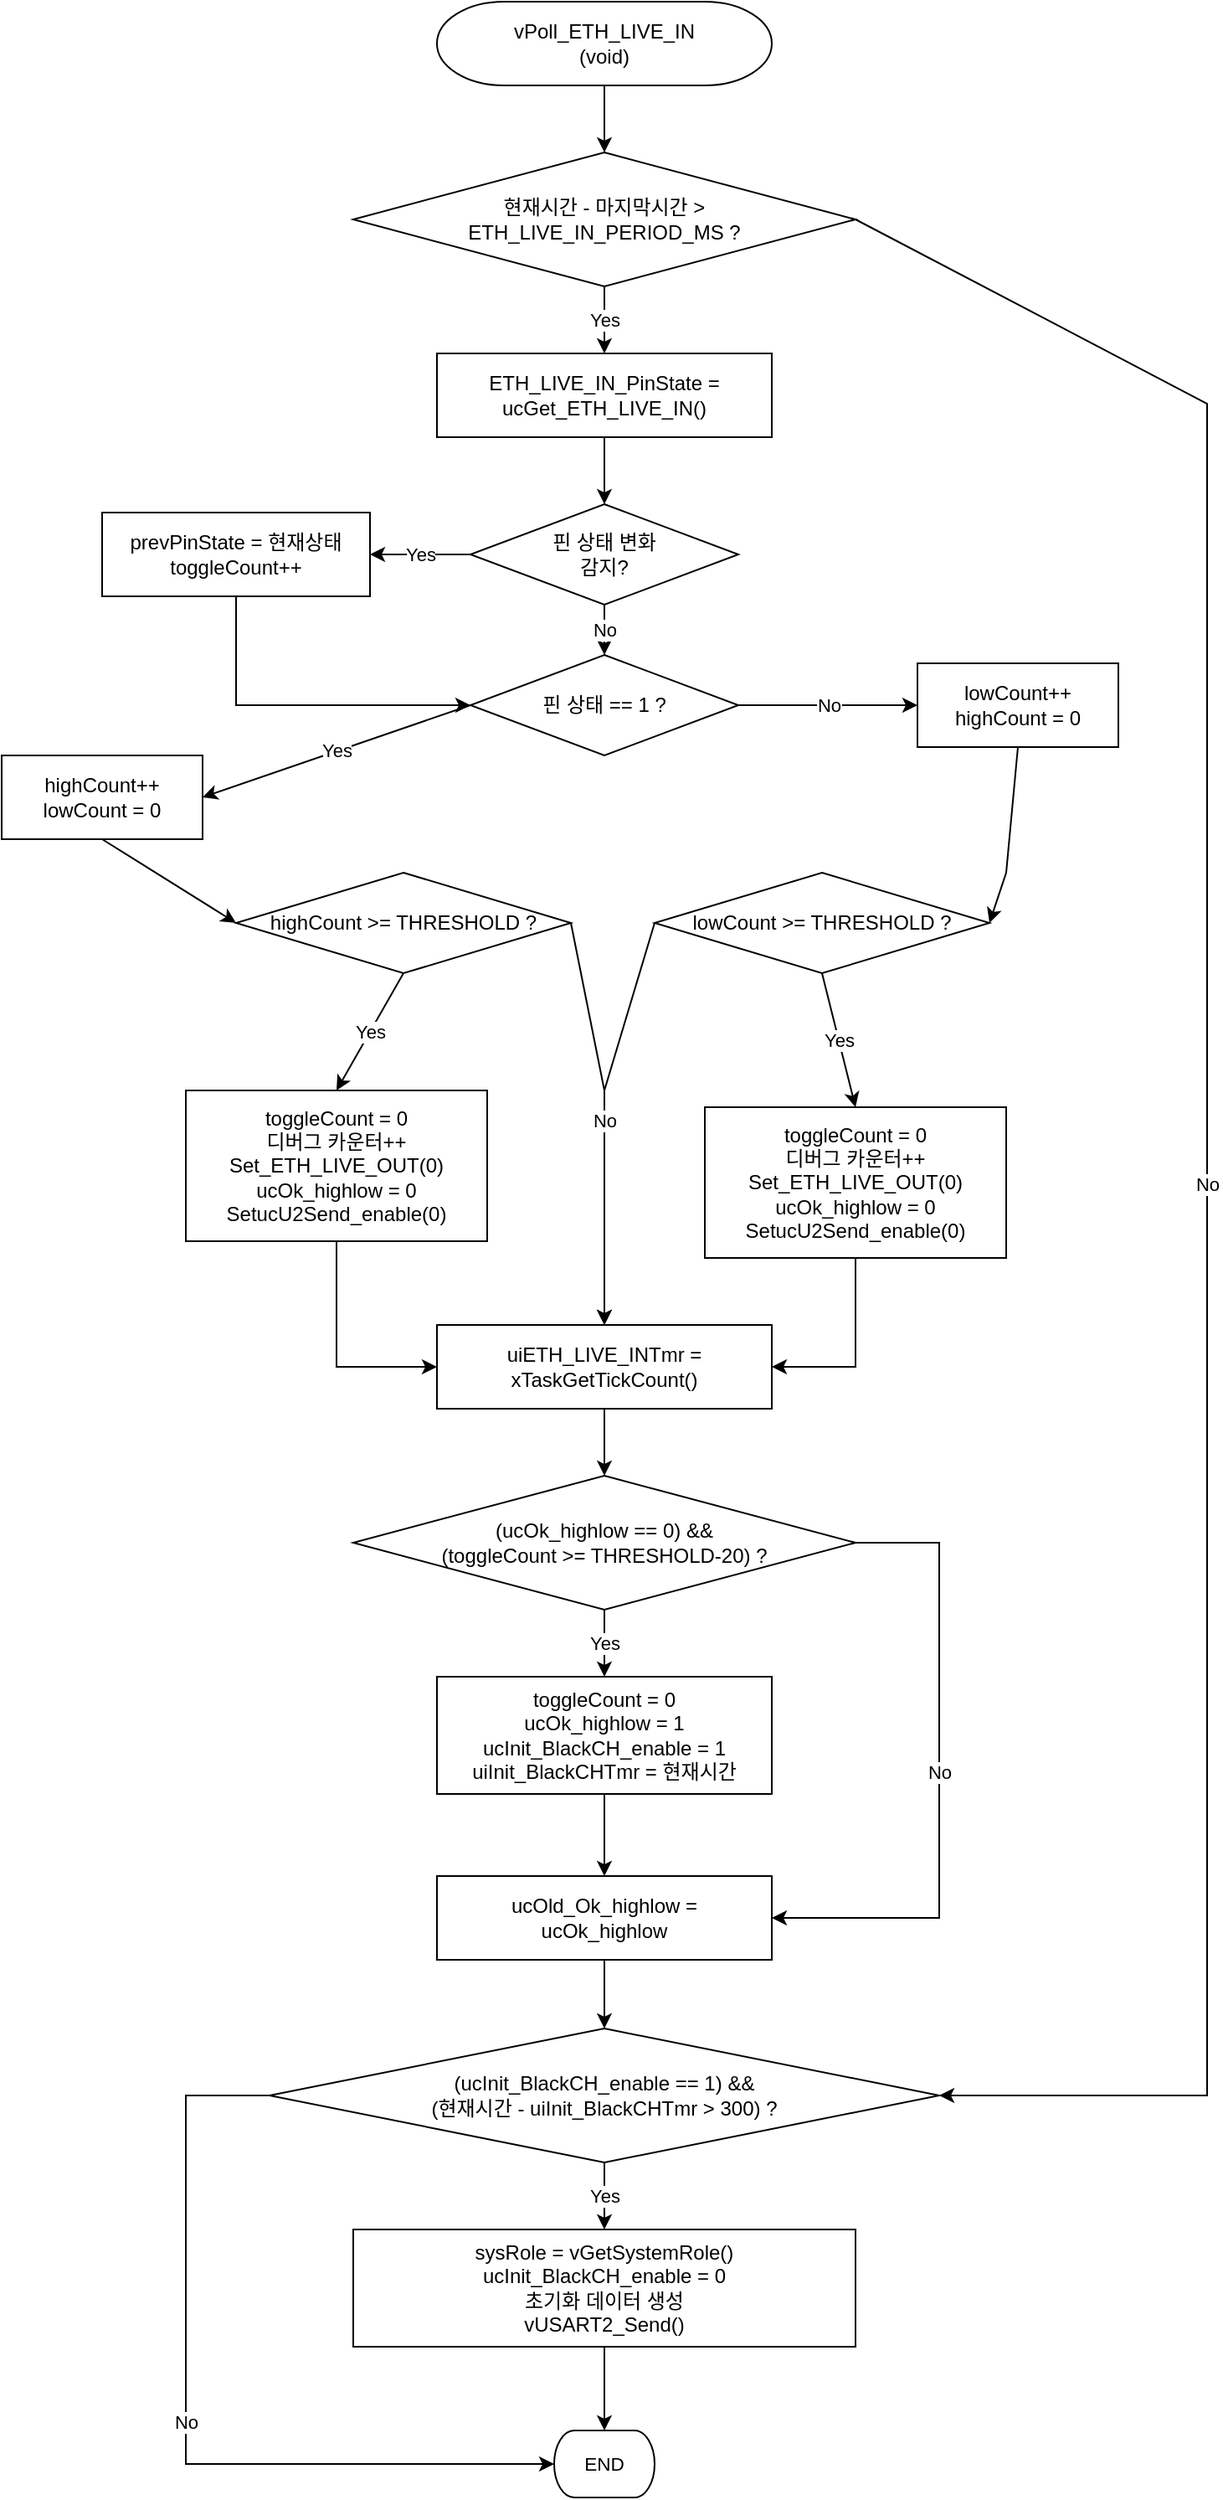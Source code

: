 <mxfile version="20.3.0" type="device" pages="4"><diagram id="yj6WUDjwJpQ8PBalrOdv" name="vPoll_ETH_LIVE_IN"><mxGraphModel dx="1209" dy="844" grid="1" gridSize="10" guides="1" tooltips="1" connect="1" arrows="1" fold="1" page="1" pageScale="1" pageWidth="827" pageHeight="1169" math="0" shadow="0"><root><mxCell id="0"/><mxCell id="1" parent="0"/><UserObject label="&lt;div style=&quot;&quot;&gt;&lt;font style=&quot;direction: ltr; line-height: 120%; opacity: 1;&quot;&gt;vPoll_ETH_LIVE_IN&lt;br&gt;(void)&lt;/font&gt;&lt;/div&gt;" tags="순서도" id="QDdjsNTLBdcPtgwnFvB2-1"><mxCell style="verticalAlign=middle;align=center;overflow=width;vsdxID=2;fillColor=#FFFFFF;gradientColor=none;shape=stencil(tVLLDsIgEPwajiQIMfFe638Qu22JCM2Ctv69kK0Rm9qDibeZndkXC1NV6PUATIoQ0V9gNE3smToyKY3rAU1MiKmaqar1CB36m2uIDzo7M7r6e64wUZ4UOUWKB9GdIH4irzWu8B42vRrPScNFXZzN+5mvl3qJXE8mcPRRR+Pdh2Y1dsBTE95a3c0TkBRGgKEIb6wg1/r+ssCXd/vLCgm8z9caa+n6pb48dwrRV1H1Ew==);strokeColor=#000000;spacingTop=-1;spacingBottom=-1;spacingLeft=-1;spacingRight=-1;points=[[0.5,1,0],[0.5,0,0],[0,0.5,0],[1,0.5,0]];labelBackgroundColor=none;rounded=0;html=1;whiteSpace=wrap;strokeWidth=1;fontStyle=0" parent="1" vertex="1"><mxGeometry x="420" y="50" width="200" height="50" as="geometry"/></mxCell></UserObject><mxCell id="QDdjsNTLBdcPtgwnFvB2-2" value="현재시간 - 마지막시간 &gt;&#10;ETH_LIVE_IN_PERIOD_MS ?" style="rhombus;whiteSpace=wrap;html=1;strokeWidth=1;fontStyle=0;fillColor=none;strokeColor=#000000;" parent="1" vertex="1"><mxGeometry x="370" y="140" width="300" height="80" as="geometry"/></mxCell><mxCell id="QDdjsNTLBdcPtgwnFvB2-3" value="ETH_LIVE_IN_PinState = &#10;ucGet_ETH_LIVE_IN()" style="rounded=0;whiteSpace=wrap;html=1;strokeWidth=1;fontStyle=0;fillColor=none;strokeColor=#000000;" parent="1" vertex="1"><mxGeometry x="420" y="260" width="200" height="50" as="geometry"/></mxCell><mxCell id="QDdjsNTLBdcPtgwnFvB2-4" value="핀 상태 변화&#10;감지?" style="rhombus;whiteSpace=wrap;html=1;strokeWidth=1;fontStyle=0;fillColor=none;strokeColor=#000000;" parent="1" vertex="1"><mxGeometry x="440" y="350" width="160" height="60" as="geometry"/></mxCell><mxCell id="QDdjsNTLBdcPtgwnFvB2-5" value="prevPinState = 현재상태&#10;toggleCount++" style="rounded=0;whiteSpace=wrap;html=1;strokeWidth=1;fontStyle=0;fillColor=none;strokeColor=#000000;" parent="1" vertex="1"><mxGeometry x="220" y="355" width="160" height="50" as="geometry"/></mxCell><mxCell id="QDdjsNTLBdcPtgwnFvB2-6" value="핀 상태 == 1 ?" style="rhombus;whiteSpace=wrap;html=1;strokeWidth=1;fontStyle=0;fillColor=none;strokeColor=#000000;" parent="1" vertex="1"><mxGeometry x="440" y="440" width="160" height="60" as="geometry"/></mxCell><mxCell id="QDdjsNTLBdcPtgwnFvB2-7" value="highCount++&#10;lowCount = 0" style="rounded=0;whiteSpace=wrap;html=1;strokeWidth=1;fontStyle=0;fillColor=default;strokeColor=#000000;" parent="1" vertex="1"><mxGeometry x="160" y="500" width="120" height="50" as="geometry"/></mxCell><mxCell id="QDdjsNTLBdcPtgwnFvB2-8" value="lowCount++&#10;highCount = 0" style="rounded=0;whiteSpace=wrap;html=1;strokeWidth=1;fontStyle=0;fillColor=none;strokeColor=#000000;" parent="1" vertex="1"><mxGeometry x="707" y="445" width="120" height="50" as="geometry"/></mxCell><mxCell id="QDdjsNTLBdcPtgwnFvB2-9" value="highCount &gt;= THRESHOLD ?" style="rhombus;whiteSpace=wrap;html=1;strokeWidth=1;fontStyle=0;fillColor=none;strokeColor=#000000;" parent="1" vertex="1"><mxGeometry x="300" y="570" width="200" height="60" as="geometry"/></mxCell><mxCell id="QDdjsNTLBdcPtgwnFvB2-10" value="lowCount &gt;= THRESHOLD ?" style="rhombus;whiteSpace=wrap;html=1;strokeWidth=1;fontStyle=0;fillColor=none;strokeColor=#000000;" parent="1" vertex="1"><mxGeometry x="550" y="570" width="200" height="60" as="geometry"/></mxCell><mxCell id="QDdjsNTLBdcPtgwnFvB2-11" value="toggleCount = 0&#10;디버그 카운터++&#10;Set_ETH_LIVE_OUT(0)&#10;ucOk_highlow = 0&#10;SetucU2Send_enable(0)" style="rounded=0;whiteSpace=wrap;html=1;strokeWidth=1;fontStyle=0;fillColor=none;strokeColor=#000000;" parent="1" vertex="1"><mxGeometry x="270" y="700" width="180" height="90" as="geometry"/></mxCell><mxCell id="QDdjsNTLBdcPtgwnFvB2-12" value="toggleCount = 0&#10;디버그 카운터++&#10;Set_ETH_LIVE_OUT(0)&#10;ucOk_highlow = 0&#10;SetucU2Send_enable(0)" style="rounded=0;whiteSpace=wrap;html=1;strokeWidth=1;fontStyle=0;fillColor=none;strokeColor=#000000;" parent="1" vertex="1"><mxGeometry x="580" y="710" width="180" height="90" as="geometry"/></mxCell><mxCell id="QDdjsNTLBdcPtgwnFvB2-13" value="uiETH_LIVE_INTmr = &#10;xTaskGetTickCount()" style="rounded=0;whiteSpace=wrap;html=1;strokeWidth=1;fontStyle=0;fillColor=none;strokeColor=#000000;" parent="1" vertex="1"><mxGeometry x="420" y="840" width="200" height="50" as="geometry"/></mxCell><mxCell id="QDdjsNTLBdcPtgwnFvB2-14" value="(ucOk_highlow == 0) &amp;&amp;&#10;(toggleCount &gt;= THRESHOLD-20) ?" style="rhombus;whiteSpace=wrap;html=1;strokeWidth=1;fontStyle=0;fillColor=none;strokeColor=#000000;" parent="1" vertex="1"><mxGeometry x="370" y="930" width="300" height="80" as="geometry"/></mxCell><mxCell id="QDdjsNTLBdcPtgwnFvB2-15" value="toggleCount = 0&#10;ucOk_highlow = 1&#10;ucInit_BlackCH_enable = 1&#10;uiInit_BlackCHTmr = 현재시간" style="rounded=0;whiteSpace=wrap;html=1;strokeWidth=1;fontStyle=0;fillColor=none;strokeColor=#000000;" parent="1" vertex="1"><mxGeometry x="420" y="1050" width="200" height="70" as="geometry"/></mxCell><mxCell id="QDdjsNTLBdcPtgwnFvB2-16" value="ucOld_Ok_highlow = &#10;ucOk_highlow" style="rounded=0;whiteSpace=wrap;html=1;strokeWidth=1;fontStyle=0;fillColor=none;strokeColor=#000000;" parent="1" vertex="1"><mxGeometry x="420" y="1169" width="200" height="50" as="geometry"/></mxCell><mxCell id="QDdjsNTLBdcPtgwnFvB2-17" value="(ucInit_BlackCH_enable == 1) &amp;&amp;&#10;(현재시간 - uiInit_BlackCHTmr &gt; 300) ?" style="rhombus;whiteSpace=wrap;html=1;strokeWidth=1;fontStyle=0;fillColor=none;strokeColor=#000000;" parent="1" vertex="1"><mxGeometry x="320" y="1260" width="400" height="80" as="geometry"/></mxCell><mxCell id="QDdjsNTLBdcPtgwnFvB2-18" value="sysRole = vGetSystemRole()&#10;ucInit_BlackCH_enable = 0&#10;초기화 데이터 생성&#10;vUSART2_Send()" style="rounded=0;whiteSpace=wrap;html=1;strokeWidth=1;fontStyle=0;fillColor=none;strokeColor=#000000;" parent="1" vertex="1"><mxGeometry x="370" y="1380" width="300" height="70" as="geometry"/></mxCell><UserObject label="&lt;div style=&quot;font-size: 1px&quot;&gt;&lt;font style=&quot;font-size:11.29px;font-family:Arial;color:#000000;direction:ltr;letter-spacing:0px;line-height:120%;opacity:1&quot;&gt;END&lt;br&gt;&lt;/font&gt;&lt;/div&gt;" tags="순서도" id="QDdjsNTLBdcPtgwnFvB2-19"><mxCell style="verticalAlign=middle;align=center;overflow=width;vsdxID=77;fillColor=#FFFFFF;gradientColor=none;shape=stencil(tVLLDsIgEPwajiQIMfFe638Qu22JCM2Ctv69kK0Rm9qDibeZndkXC1NV6PUATIoQ0V9gNE3smToyKY3rAU1MiKmaqar1CB36m2uIDzo7M7r6e64wUZ4UOUWKB9GdIH4irzWu8B42vRrPScNFXZzN+5mvl3qJXE8mcPRRR+Pdh2Y1dsBTE95a3c0TkBRGgKEIb6wg1/r+ssCXd/vLCgm8z9caa+n6pb48dwrRV1H1Ew==);strokeColor=#000000;spacingTop=-1;spacingBottom=-1;spacingLeft=-1;spacingRight=-1;points=[[0.5,1,0],[0.5,0,0],[0,0.5,0],[1,0.5,0]];labelBackgroundColor=none;rounded=0;html=1;whiteSpace=wrap;strokeWidth=1;fontStyle=0" parent="1" vertex="1"><mxGeometry x="490" y="1500" width="60" height="40" as="geometry"/></mxCell></UserObject><mxCell id="QDdjsNTLBdcPtgwnFvB2-20" value="" style="endArrow=classic;html=1;rounded=0;exitX=0.5;exitY=1;exitDx=0;exitDy=0;exitPerimeter=0;entryX=0.5;entryY=0;entryDx=0;entryDy=0;" parent="1" source="QDdjsNTLBdcPtgwnFvB2-1" target="QDdjsNTLBdcPtgwnFvB2-2" edge="1"><mxGeometry width="50" height="50" relative="1" as="geometry"><mxPoint x="520" y="220" as="sourcePoint"/><mxPoint x="520" y="250" as="targetPoint"/></mxGeometry></mxCell><mxCell id="QDdjsNTLBdcPtgwnFvB2-21" value="Yes" style="endArrow=classic;html=1;rounded=0;exitX=0.5;exitY=1;exitDx=0;exitDy=0;entryX=0.5;entryY=0;entryDx=0;entryDy=0;" parent="1" source="QDdjsNTLBdcPtgwnFvB2-2" target="QDdjsNTLBdcPtgwnFvB2-3" edge="1"><mxGeometry width="50" height="50" relative="1" as="geometry"><mxPoint x="520" y="330" as="sourcePoint"/><mxPoint x="520" y="370" as="targetPoint"/></mxGeometry></mxCell><mxCell id="QDdjsNTLBdcPtgwnFvB2-22" value="" style="endArrow=classic;html=1;rounded=0;exitX=0.5;exitY=1;exitDx=0;exitDy=0;entryX=0.5;entryY=0;entryDx=0;entryDy=0;" parent="1" source="QDdjsNTLBdcPtgwnFvB2-3" target="QDdjsNTLBdcPtgwnFvB2-4" edge="1"><mxGeometry width="50" height="50" relative="1" as="geometry"><mxPoint x="520" y="420" as="sourcePoint"/><mxPoint x="520" y="450" as="targetPoint"/></mxGeometry></mxCell><mxCell id="QDdjsNTLBdcPtgwnFvB2-23" value="Yes" style="endArrow=classic;html=1;rounded=0;exitX=0;exitY=0.5;exitDx=0;exitDy=0;entryX=1;entryY=0.5;entryDx=0;entryDy=0;" parent="1" source="QDdjsNTLBdcPtgwnFvB2-4" target="QDdjsNTLBdcPtgwnFvB2-5" edge="1"><mxGeometry width="50" height="50" relative="1" as="geometry"><mxPoint x="440" y="480" as="sourcePoint"/><mxPoint x="380" y="480" as="targetPoint"/></mxGeometry></mxCell><mxCell id="QDdjsNTLBdcPtgwnFvB2-24" value="No" style="endArrow=classic;html=1;rounded=0;exitX=0.5;exitY=1;exitDx=0;exitDy=0;entryX=0.5;entryY=0;entryDx=0;entryDy=0;" parent="1" source="QDdjsNTLBdcPtgwnFvB2-4" target="QDdjsNTLBdcPtgwnFvB2-6" edge="1"><mxGeometry width="50" height="50" relative="1" as="geometry"><mxPoint x="520" y="510" as="sourcePoint"/><mxPoint x="520" y="550" as="targetPoint"/></mxGeometry></mxCell><mxCell id="QDdjsNTLBdcPtgwnFvB2-25" value="" style="endArrow=classic;html=1;rounded=0;exitX=0.5;exitY=1;exitDx=0;exitDy=0;entryX=0;entryY=0.5;entryDx=0;entryDy=0;" parent="1" source="QDdjsNTLBdcPtgwnFvB2-5" target="QDdjsNTLBdcPtgwnFvB2-6" edge="1"><mxGeometry width="50" height="50" relative="1" as="geometry"><mxPoint x="300" y="505" as="sourcePoint"/><mxPoint x="440" y="580" as="targetPoint"/><Array as="points"><mxPoint x="300" y="470"/></Array></mxGeometry></mxCell><mxCell id="QDdjsNTLBdcPtgwnFvB2-26" value="Yes" style="endArrow=classic;html=1;rounded=0;exitX=0;exitY=0.5;exitDx=0;exitDy=0;entryX=1;entryY=0.5;entryDx=0;entryDy=0;" parent="1" source="QDdjsNTLBdcPtgwnFvB2-6" target="QDdjsNTLBdcPtgwnFvB2-7" edge="1"><mxGeometry width="50" height="50" relative="1" as="geometry"><mxPoint x="440" y="580" as="sourcePoint"/><mxPoint x="370" y="600" as="targetPoint"/><Array as="points"/></mxGeometry></mxCell><mxCell id="QDdjsNTLBdcPtgwnFvB2-27" value="No" style="endArrow=classic;html=1;rounded=0;exitX=1;exitY=0.5;exitDx=0;exitDy=0;entryX=0;entryY=0.5;entryDx=0;entryDy=0;" parent="1" source="QDdjsNTLBdcPtgwnFvB2-6" target="QDdjsNTLBdcPtgwnFvB2-8" edge="1"><mxGeometry width="50" height="50" relative="1" as="geometry"><mxPoint x="600" y="580" as="sourcePoint"/><mxPoint x="670" y="600" as="targetPoint"/></mxGeometry></mxCell><mxCell id="QDdjsNTLBdcPtgwnFvB2-28" value="" style="endArrow=classic;html=1;rounded=0;exitX=0.5;exitY=1;exitDx=0;exitDy=0;entryX=0;entryY=0.5;entryDx=0;entryDy=0;" parent="1" source="QDdjsNTLBdcPtgwnFvB2-7" target="QDdjsNTLBdcPtgwnFvB2-9" edge="1"><mxGeometry width="50" height="50" relative="1" as="geometry"><mxPoint x="310" y="625" as="sourcePoint"/><mxPoint x="350" y="700" as="targetPoint"/><Array as="points"/></mxGeometry></mxCell><mxCell id="QDdjsNTLBdcPtgwnFvB2-29" value="" style="endArrow=classic;html=1;rounded=0;exitX=0.5;exitY=1;exitDx=0;exitDy=0;entryX=1;entryY=0.5;entryDx=0;entryDy=0;" parent="1" source="QDdjsNTLBdcPtgwnFvB2-8" target="QDdjsNTLBdcPtgwnFvB2-10" edge="1"><mxGeometry width="50" height="50" relative="1" as="geometry"><mxPoint x="730" y="625" as="sourcePoint"/><mxPoint x="770" y="700" as="targetPoint"/><Array as="points"><mxPoint x="760" y="570"/></Array></mxGeometry></mxCell><mxCell id="QDdjsNTLBdcPtgwnFvB2-30" value="Yes" style="endArrow=classic;html=1;rounded=0;exitX=0.5;exitY=1;exitDx=0;exitDy=0;entryX=0.5;entryY=0;entryDx=0;entryDy=0;" parent="1" source="QDdjsNTLBdcPtgwnFvB2-9" target="QDdjsNTLBdcPtgwnFvB2-11" edge="1"><mxGeometry width="50" height="50" relative="1" as="geometry"><mxPoint x="450" y="730" as="sourcePoint"/><mxPoint x="360" y="770" as="targetPoint"/></mxGeometry></mxCell><mxCell id="QDdjsNTLBdcPtgwnFvB2-31" value="Yes" style="endArrow=classic;html=1;rounded=0;exitX=0.5;exitY=1;exitDx=0;exitDy=0;entryX=0.5;entryY=0;entryDx=0;entryDy=0;" parent="1" source="QDdjsNTLBdcPtgwnFvB2-10" target="QDdjsNTLBdcPtgwnFvB2-12" edge="1"><mxGeometry width="50" height="50" relative="1" as="geometry"><mxPoint x="670" y="730" as="sourcePoint"/><mxPoint x="680" y="770" as="targetPoint"/></mxGeometry></mxCell><mxCell id="QDdjsNTLBdcPtgwnFvB2-32" value="" style="endArrow=classic;html=1;rounded=0;exitX=0.5;exitY=1;exitDx=0;exitDy=0;entryX=0;entryY=0.5;entryDx=0;entryDy=0;" parent="1" source="QDdjsNTLBdcPtgwnFvB2-11" target="QDdjsNTLBdcPtgwnFvB2-13" edge="1"><mxGeometry width="50" height="50" relative="1" as="geometry"><mxPoint x="360" y="860" as="sourcePoint"/><mxPoint x="420" y="925" as="targetPoint"/><Array as="points"><mxPoint x="360" y="865"/></Array></mxGeometry></mxCell><mxCell id="QDdjsNTLBdcPtgwnFvB2-33" value="" style="endArrow=classic;html=1;rounded=0;exitX=0.5;exitY=1;exitDx=0;exitDy=0;entryX=1;entryY=0.5;entryDx=0;entryDy=0;" parent="1" source="QDdjsNTLBdcPtgwnFvB2-12" target="QDdjsNTLBdcPtgwnFvB2-13" edge="1"><mxGeometry width="50" height="50" relative="1" as="geometry"><mxPoint x="680" y="860" as="sourcePoint"/><mxPoint x="620" y="925" as="targetPoint"/><Array as="points"><mxPoint x="670" y="865"/></Array></mxGeometry></mxCell><mxCell id="QDdjsNTLBdcPtgwnFvB2-34" value="No" style="endArrow=classic;html=1;rounded=0;exitX=1;exitY=0.5;exitDx=0;exitDy=0;entryX=0.5;entryY=0;entryDx=0;entryDy=0;" parent="1" source="QDdjsNTLBdcPtgwnFvB2-9" target="QDdjsNTLBdcPtgwnFvB2-13" edge="1"><mxGeometry width="50" height="50" relative="1" as="geometry"><mxPoint x="550" y="700" as="sourcePoint"/><mxPoint x="520" y="900" as="targetPoint"/><Array as="points"><mxPoint x="520" y="700"/></Array></mxGeometry></mxCell><mxCell id="QDdjsNTLBdcPtgwnFvB2-35" value="No" style="endArrow=classic;html=1;rounded=0;exitX=0;exitY=0.5;exitDx=0;exitDy=0;entryX=0.5;entryY=0;entryDx=0;entryDy=0;" parent="1" source="QDdjsNTLBdcPtgwnFvB2-10" target="QDdjsNTLBdcPtgwnFvB2-13" edge="1"><mxGeometry width="50" height="50" relative="1" as="geometry"><mxPoint x="570" y="700" as="sourcePoint"/><mxPoint x="520" y="900" as="targetPoint"/><Array as="points"><mxPoint x="520" y="700"/></Array></mxGeometry></mxCell><mxCell id="QDdjsNTLBdcPtgwnFvB2-36" value="" style="endArrow=classic;html=1;rounded=0;exitX=0.5;exitY=1;exitDx=0;exitDy=0;entryX=0.5;entryY=0;entryDx=0;entryDy=0;" parent="1" source="QDdjsNTLBdcPtgwnFvB2-13" target="QDdjsNTLBdcPtgwnFvB2-14" edge="1"><mxGeometry width="50" height="50" relative="1" as="geometry"><mxPoint x="520" y="950" as="sourcePoint"/><mxPoint x="520" y="980" as="targetPoint"/></mxGeometry></mxCell><mxCell id="QDdjsNTLBdcPtgwnFvB2-37" value="Yes" style="endArrow=classic;html=1;rounded=0;exitX=0.5;exitY=1;exitDx=0;exitDy=0;entryX=0.5;entryY=0;entryDx=0;entryDy=0;" parent="1" source="QDdjsNTLBdcPtgwnFvB2-14" target="QDdjsNTLBdcPtgwnFvB2-15" edge="1"><mxGeometry width="50" height="50" relative="1" as="geometry"><mxPoint x="520" y="1060" as="sourcePoint"/><mxPoint x="520" y="1100" as="targetPoint"/></mxGeometry></mxCell><mxCell id="QDdjsNTLBdcPtgwnFvB2-38" value="" style="endArrow=classic;html=1;rounded=0;exitX=0.5;exitY=1;exitDx=0;exitDy=0;entryX=0.5;entryY=0;entryDx=0;entryDy=0;" parent="1" source="QDdjsNTLBdcPtgwnFvB2-15" target="QDdjsNTLBdcPtgwnFvB2-16" edge="1"><mxGeometry width="50" height="50" relative="1" as="geometry"><mxPoint x="520" y="1170" as="sourcePoint"/><mxPoint x="520" y="1210" as="targetPoint"/></mxGeometry></mxCell><mxCell id="QDdjsNTLBdcPtgwnFvB2-39" value="No" style="endArrow=classic;html=1;rounded=0;exitX=1;exitY=0.5;exitDx=0;exitDy=0;entryX=1;entryY=0.5;entryDx=0;entryDy=0;" parent="1" source="QDdjsNTLBdcPtgwnFvB2-14" target="QDdjsNTLBdcPtgwnFvB2-16" edge="1"><mxGeometry width="50" height="50" relative="1" as="geometry"><mxPoint x="670" y="1020" as="sourcePoint"/><mxPoint x="620" y="1235" as="targetPoint"/><Array as="points"><mxPoint x="720" y="970"/><mxPoint x="720" y="1194"/></Array></mxGeometry></mxCell><mxCell id="QDdjsNTLBdcPtgwnFvB2-40" value="" style="endArrow=classic;html=1;rounded=0;exitX=0.5;exitY=1;exitDx=0;exitDy=0;entryX=0.5;entryY=0;entryDx=0;entryDy=0;" parent="1" source="QDdjsNTLBdcPtgwnFvB2-16" target="QDdjsNTLBdcPtgwnFvB2-17" edge="1"><mxGeometry width="50" height="50" relative="1" as="geometry"><mxPoint x="520" y="1260" as="sourcePoint"/><mxPoint x="520" y="1300" as="targetPoint"/></mxGeometry></mxCell><mxCell id="QDdjsNTLBdcPtgwnFvB2-41" value="Yes" style="endArrow=classic;html=1;rounded=0;exitX=0.5;exitY=1;exitDx=0;exitDy=0;entryX=0.5;entryY=0;entryDx=0;entryDy=0;" parent="1" source="QDdjsNTLBdcPtgwnFvB2-17" target="QDdjsNTLBdcPtgwnFvB2-18" edge="1"><mxGeometry width="50" height="50" relative="1" as="geometry"><mxPoint x="520" y="1380" as="sourcePoint"/><mxPoint x="520" y="1420" as="targetPoint"/></mxGeometry></mxCell><mxCell id="QDdjsNTLBdcPtgwnFvB2-42" value="" style="endArrow=classic;html=1;rounded=0;exitX=0.5;exitY=1;exitDx=0;exitDy=0;entryX=0.5;entryY=0;entryDx=0;entryDy=0;entryPerimeter=0;" parent="1" source="QDdjsNTLBdcPtgwnFvB2-18" target="QDdjsNTLBdcPtgwnFvB2-19" edge="1"><mxGeometry width="50" height="50" relative="1" as="geometry"><mxPoint x="520" y="1490" as="sourcePoint"/><mxPoint x="520" y="1530" as="targetPoint"/></mxGeometry></mxCell><mxCell id="QDdjsNTLBdcPtgwnFvB2-43" value="No" style="endArrow=classic;html=1;rounded=0;exitX=0;exitY=0.5;exitDx=0;exitDy=0;entryX=0;entryY=0.5;entryDx=0;entryDy=0;entryPerimeter=0;" parent="1" source="QDdjsNTLBdcPtgwnFvB2-17" target="QDdjsNTLBdcPtgwnFvB2-19" edge="1"><mxGeometry width="50" height="50" relative="1" as="geometry"><mxPoint x="720" y="1340" as="sourcePoint"/><mxPoint x="490" y="1550" as="targetPoint"/><Array as="points"><mxPoint x="270" y="1300"/><mxPoint x="270" y="1520"/></Array></mxGeometry></mxCell><mxCell id="QDdjsNTLBdcPtgwnFvB2-44" value="No" style="endArrow=classic;html=1;rounded=0;exitX=1;exitY=0.5;exitDx=0;exitDy=0;entryX=1;entryY=0.5;entryDx=0;entryDy=0;" parent="1" source="QDdjsNTLBdcPtgwnFvB2-2" target="QDdjsNTLBdcPtgwnFvB2-17" edge="1"><mxGeometry width="50" height="50" relative="1" as="geometry"><mxPoint x="670" y="290" as="sourcePoint"/><mxPoint x="720" y="1340" as="targetPoint"/><Array as="points"><mxPoint x="880" y="290"/><mxPoint x="880" y="1300"/></Array></mxGeometry></mxCell></root></mxGraphModel></diagram><diagram id="vEyFyasxzTNSYw1SgMcY" name="stop_ETH_LIVE_OUT"><mxGraphModel dx="1209" dy="844" grid="1" gridSize="10" guides="1" tooltips="1" connect="1" arrows="1" fold="1" page="1" pageScale="1" pageWidth="827" pageHeight="1169" math="0" shadow="0"><root><mxCell id="0"/><mxCell id="1" parent="0"/><mxCell id="H_kbqdrJOL_XGEOV2p4K-1" value="ucStop_Eth_Out = 0" style="rounded=0;whiteSpace=wrap;html=1;strokeWidth=1;fillColor=none;strokeColor=#000000;" vertex="1" parent="1"><mxGeometry x="390" y="430" width="160" height="60" as="geometry"/></mxCell><mxCell id="H_kbqdrJOL_XGEOV2p4K-2" style="endArrow=classic;html=1;exitX=0.5;exitY=1;exitDx=0;exitDy=0;exitPerimeter=0;" edge="1" parent="1" source="H_kbqdrJOL_XGEOV2p4K-4"><mxGeometry relative="1" as="geometry"><mxPoint x="470" y="410" as="sourcePoint"/><mxPoint x="470" y="430" as="targetPoint"/></mxGeometry></mxCell><mxCell id="H_kbqdrJOL_XGEOV2p4K-3" style="endArrow=classic;html=1;entryX=0.5;entryY=0;entryDx=0;entryDy=0;entryPerimeter=0;" edge="1" parent="1" source="H_kbqdrJOL_XGEOV2p4K-1" target="H_kbqdrJOL_XGEOV2p4K-5"><mxGeometry relative="1" as="geometry"><mxPoint x="470" y="540" as="targetPoint"/></mxGeometry></mxCell><UserObject label="&lt;div style=&quot;&quot;&gt;&lt;font style=&quot;direction: ltr; line-height: 120%; opacity: 1;&quot;&gt;stop_ETH_LIVE_OUT&lt;br&gt;&lt;/font&gt;&lt;/div&gt;" tags="순서도" id="H_kbqdrJOL_XGEOV2p4K-4"><mxCell style="verticalAlign=middle;align=center;overflow=width;vsdxID=2;fillColor=#FFFFFF;gradientColor=none;shape=stencil(tVLLDsIgEPwajiQIMfFe638Qu22JCM2Ctv69kK0Rm9qDibeZndkXC1NV6PUATIoQ0V9gNE3smToyKY3rAU1MiKmaqar1CB36m2uIDzo7M7r6e64wUZ4UOUWKB9GdIH4irzWu8B42vRrPScNFXZzN+5mvl3qJXE8mcPRRR+Pdh2Y1dsBTE95a3c0TkBRGgKEIb6wg1/r+ssCXd/vLCgm8z9caa+n6pb48dwrRV1H1Ew==);strokeColor=#000000;spacingTop=-1;spacingBottom=-1;spacingLeft=-1;spacingRight=-1;points=[[0.5,1,0],[0.5,0,0],[0,0.5,0],[1,0.5,0]];labelBackgroundColor=none;rounded=0;html=1;whiteSpace=wrap;strokeWidth=1;fontStyle=0" vertex="1" parent="1"><mxGeometry x="400" y="340" width="140" height="50" as="geometry"/></mxCell></UserObject><UserObject label="&lt;div style=&quot;font-size: 1px&quot;&gt;&lt;font style=&quot;font-size:11.29px;font-family:Arial;color:#000000;direction:ltr;letter-spacing:0px;line-height:120%;opacity:1&quot;&gt;END&lt;br&gt;&lt;/font&gt;&lt;/div&gt;" tags="순서도" id="H_kbqdrJOL_XGEOV2p4K-5"><mxCell style="verticalAlign=middle;align=center;overflow=width;vsdxID=77;fillColor=#FFFFFF;gradientColor=none;shape=stencil(tVLLDsIgEPwajiQIMfFe638Qu22JCM2Ctv69kK0Rm9qDibeZndkXC1NV6PUATIoQ0V9gNE3smToyKY3rAU1MiKmaqar1CB36m2uIDzo7M7r6e64wUZ4UOUWKB9GdIH4irzWu8B42vRrPScNFXZzN+5mvl3qJXE8mcPRRR+Pdh2Y1dsBTE95a3c0TkBRGgKEIb6wg1/r+ssCXd/vLCgm8z9caa+n6pb48dwrRV1H1Ew==);strokeColor=#000000;spacingTop=-1;spacingBottom=-1;spacingLeft=-1;spacingRight=-1;points=[[0.5,1,0],[0.5,0,0],[0,0.5,0],[1,0.5,0]];labelBackgroundColor=none;rounded=0;html=1;whiteSpace=wrap;strokeWidth=1;fontStyle=0" vertex="1" parent="1"><mxGeometry x="430" y="530" width="80" height="50" as="geometry"/></mxCell></UserObject></root></mxGraphModel></diagram><diagram id="fla7-oBg7m63KEbv5TTH" name="ucGetErrETH_LIVE_IN"><mxGraphModel dx="1209" dy="844" grid="1" gridSize="10" guides="1" tooltips="1" connect="1" arrows="1" fold="1" page="1" pageScale="1" pageWidth="827" pageHeight="1169" math="0" shadow="0"><root><mxCell id="0"/><mxCell id="1" parent="0"/><mxCell id="vMJKSo-iZ0lKk1p1b24V-2" value="bGetDiagnosticCompleted() == true ?" style="rhombus;whiteSpace=wrap;html=1;fillColor=none;strokeColor=#000000;" vertex="1" parent="1"><mxGeometry x="490" y="300" width="220" height="80" as="geometry"/></mxCell><mxCell id="vMJKSo-iZ0lKk1p1b24V-3" value="return 0" style="rounded=0;whiteSpace=wrap;html=1;fillColor=none;strokeColor=#000000;" vertex="1" parent="1"><mxGeometry x="160" y="660" width="120" height="40" as="geometry"/></mxCell><mxCell id="vMJKSo-iZ0lKk1p1b24V-4" value="(highCount ≥ THR) OR (lowCount ≥ THR) ?" style="rhombus;whiteSpace=wrap;html=1;fillColor=none;strokeColor=#000000;" vertex="1" parent="1"><mxGeometry x="460" y="420" width="280" height="80" as="geometry"/></mxCell><mxCell id="vMJKSo-iZ0lKk1p1b24V-5" value="value = 1" style="rounded=0;whiteSpace=wrap;html=1;fillColor=none;strokeColor=#000000;" vertex="1" parent="1"><mxGeometry x="840" y="440" width="120" height="40" as="geometry"/></mxCell><mxCell id="vMJKSo-iZ0lKk1p1b24V-6" value="(value==0) AND (ucU2Send_enable==1) ?" style="rhombus;whiteSpace=wrap;html=1;fillColor=none;strokeColor=#000000;" vertex="1" parent="1"><mxGeometry x="470" y="545" width="260" height="80" as="geometry"/></mxCell><mxCell id="vMJKSo-iZ0lKk1p1b24V-7" value="Timeout&gt;5000 ?" style="rhombus;whiteSpace=wrap;html=1;fillColor=none;strokeColor=#000000;" vertex="1" parent="1"><mxGeometry x="320" y="670" width="180" height="80" as="geometry"/></mxCell><mxCell id="vMJKSo-iZ0lKk1p1b24V-8" value="dataMissingFlag_0x31==1 &amp;&amp; dataMissingFlag_0x32==1 ?" style="rhombus;whiteSpace=wrap;html=1;fillColor=none;strokeColor=#000000;" vertex="1" parent="1"><mxGeometry x="690" y="670" width="260" height="80" as="geometry"/></mxCell><mxCell id="vMJKSo-iZ0lKk1p1b24V-9" value="value = 1" style="rounded=0;whiteSpace=wrap;html=1;fillColor=none;strokeColor=#000000;" vertex="1" parent="1"><mxGeometry x="890" y="870" width="120" height="40" as="geometry"/></mxCell><mxCell id="vMJKSo-iZ0lKk1p1b24V-10" value="return value" style="rounded=0;whiteSpace=wrap;html=1;fillColor=none;strokeColor=#000000;" vertex="1" parent="1"><mxGeometry x="520" y="870" width="160" height="40" as="geometry"/></mxCell><mxCell id="vMJKSo-iZ0lKk1p1b24V-12" style="endArrow=classic;html=1;exitX=0.5;exitY=1;exitDx=0;exitDy=0;exitPerimeter=0;" edge="1" parent="1" source="RhSzSHh76yTHe_hLrphc-1" target="vMJKSo-iZ0lKk1p1b24V-2"><mxGeometry relative="1" as="geometry"><mxPoint x="600" y="260" as="sourcePoint"/></mxGeometry></mxCell><mxCell id="vMJKSo-iZ0lKk1p1b24V-13" value="NO" style="endArrow=classic;html=1;exitX=0;exitY=0.5;exitDx=0;exitDy=0;" edge="1" parent="1" source="vMJKSo-iZ0lKk1p1b24V-2" target="vMJKSo-iZ0lKk1p1b24V-3"><mxGeometry relative="1" as="geometry"><Array as="points"><mxPoint x="220" y="340"/></Array></mxGeometry></mxCell><mxCell id="vMJKSo-iZ0lKk1p1b24V-14" value="YES" style="endArrow=classic;html=1;" edge="1" parent="1" source="vMJKSo-iZ0lKk1p1b24V-2" target="vMJKSo-iZ0lKk1p1b24V-4"><mxGeometry relative="1" as="geometry"/></mxCell><mxCell id="vMJKSo-iZ0lKk1p1b24V-15" value="YES" style="endArrow=classic;html=1;" edge="1" parent="1" source="vMJKSo-iZ0lKk1p1b24V-4" target="vMJKSo-iZ0lKk1p1b24V-5"><mxGeometry relative="1" as="geometry"/></mxCell><mxCell id="vMJKSo-iZ0lKk1p1b24V-16" value="NO" style="endArrow=classic;html=1;" edge="1" parent="1" source="vMJKSo-iZ0lKk1p1b24V-4" target="vMJKSo-iZ0lKk1p1b24V-6"><mxGeometry relative="1" as="geometry"/></mxCell><mxCell id="vMJKSo-iZ0lKk1p1b24V-17" style="endArrow=classic;html=1;entryX=1;entryY=0.5;entryDx=0;entryDy=0;exitX=0.5;exitY=1;exitDx=0;exitDy=0;" edge="1" parent="1" source="vMJKSo-iZ0lKk1p1b24V-5" target="vMJKSo-iZ0lKk1p1b24V-6"><mxGeometry relative="1" as="geometry"/></mxCell><mxCell id="vMJKSo-iZ0lKk1p1b24V-18" value="NO" style="endArrow=classic;html=1;" edge="1" parent="1" source="vMJKSo-iZ0lKk1p1b24V-6" target="vMJKSo-iZ0lKk1p1b24V-10"><mxGeometry relative="1" as="geometry"/></mxCell><mxCell id="vMJKSo-iZ0lKk1p1b24V-19" value="YES" style="endArrow=classic;html=1;entryX=0.5;entryY=0;entryDx=0;entryDy=0;" edge="1" parent="1" source="vMJKSo-iZ0lKk1p1b24V-6" target="vMJKSo-iZ0lKk1p1b24V-7"><mxGeometry relative="1" as="geometry"/></mxCell><mxCell id="vMJKSo-iZ0lKk1p1b24V-20" value="YES" style="endArrow=classic;html=1;jumpStyle=arc;" edge="1" parent="1" source="vMJKSo-iZ0lKk1p1b24V-7" target="vMJKSo-iZ0lKk1p1b24V-8"><mxGeometry relative="1" as="geometry"/></mxCell><mxCell id="vMJKSo-iZ0lKk1p1b24V-21" value="NO" style="endArrow=classic;html=1;exitX=0.5;exitY=1;exitDx=0;exitDy=0;" edge="1" parent="1" source="vMJKSo-iZ0lKk1p1b24V-7" target="vMJKSo-iZ0lKk1p1b24V-10"><mxGeometry relative="1" as="geometry"><mxPoint x="410" y="760" as="sourcePoint"/></mxGeometry></mxCell><mxCell id="vMJKSo-iZ0lKk1p1b24V-22" value="YES" style="endArrow=classic;html=1;exitX=1;exitY=0.5;exitDx=0;exitDy=0;" edge="1" parent="1" source="vMJKSo-iZ0lKk1p1b24V-8" target="vMJKSo-iZ0lKk1p1b24V-9"><mxGeometry relative="1" as="geometry"/></mxCell><mxCell id="vMJKSo-iZ0lKk1p1b24V-23" value="NO" style="endArrow=classic;html=1;exitX=0.5;exitY=1;exitDx=0;exitDy=0;" edge="1" parent="1" source="vMJKSo-iZ0lKk1p1b24V-8" target="vMJKSo-iZ0lKk1p1b24V-10"><mxGeometry relative="1" as="geometry"/></mxCell><mxCell id="vMJKSo-iZ0lKk1p1b24V-24" style="endArrow=classic;html=1;exitX=0;exitY=0.5;exitDx=0;exitDy=0;entryX=1;entryY=0.5;entryDx=0;entryDy=0;" edge="1" parent="1" source="vMJKSo-iZ0lKk1p1b24V-9" target="vMJKSo-iZ0lKk1p1b24V-10"><mxGeometry relative="1" as="geometry"/></mxCell><mxCell id="vMJKSo-iZ0lKk1p1b24V-25" style="endArrow=classic;html=1;entryX=0;entryY=0.5;entryDx=0;entryDy=0;entryPerimeter=0;" edge="1" parent="1" source="vMJKSo-iZ0lKk1p1b24V-3" target="h3nWcu4dawhTybQVB1As-1"><mxGeometry relative="1" as="geometry"><mxPoint x="579.791" y="1071.169" as="targetPoint"/><Array as="points"><mxPoint x="310" y="940"/></Array></mxGeometry></mxCell><mxCell id="vMJKSo-iZ0lKk1p1b24V-26" style="endArrow=classic;html=1;entryX=0.5;entryY=0;entryDx=0;entryDy=0;entryPerimeter=0;" edge="1" parent="1" source="vMJKSo-iZ0lKk1p1b24V-10" target="h3nWcu4dawhTybQVB1As-1"><mxGeometry relative="1" as="geometry"><mxPoint x="600" y="1070" as="targetPoint"/></mxGeometry></mxCell><UserObject label="&lt;div style=&quot;&quot;&gt;&lt;font style=&quot;direction: ltr; line-height: 120%; opacity: 1;&quot;&gt;ucGetErrETH_LIVE_IN&lt;br&gt;&lt;/font&gt;&lt;/div&gt;" tags="순서도" id="RhSzSHh76yTHe_hLrphc-1"><mxCell style="verticalAlign=middle;align=center;overflow=width;vsdxID=2;fillColor=#FFFFFF;gradientColor=none;shape=stencil(tVLLDsIgEPwajiQIMfFe638Qu22JCM2Ctv69kK0Rm9qDibeZndkXC1NV6PUATIoQ0V9gNE3smToyKY3rAU1MiKmaqar1CB36m2uIDzo7M7r6e64wUZ4UOUWKB9GdIH4irzWu8B42vRrPScNFXZzN+5mvl3qJXE8mcPRRR+Pdh2Y1dsBTE95a3c0TkBRGgKEIb6wg1/r+ssCXd/vLCgm8z9caa+n6pb48dwrRV1H1Ew==);strokeColor=#000000;spacingTop=-1;spacingBottom=-1;spacingLeft=-1;spacingRight=-1;points=[[0.5,1,0],[0.5,0,0],[0,0.5,0],[1,0.5,0]];labelBackgroundColor=none;rounded=0;html=1;whiteSpace=wrap;strokeWidth=1;fontStyle=0" vertex="1" parent="1"><mxGeometry x="530" y="200" width="140" height="50" as="geometry"/></mxCell></UserObject><UserObject label="&lt;div style=&quot;font-size: 1px&quot;&gt;&lt;font style=&quot;font-size:11.29px;font-family:Arial;color:#000000;direction:ltr;letter-spacing:0px;line-height:120%;opacity:1&quot;&gt;END&lt;br&gt;&lt;/font&gt;&lt;/div&gt;" tags="순서도" id="h3nWcu4dawhTybQVB1As-1"><mxCell style="verticalAlign=middle;align=center;overflow=width;vsdxID=77;fillColor=#FFFFFF;gradientColor=none;shape=stencil(tVLLDsIgEPwajiQIMfFe638Qu22JCM2Ctv69kK0Rm9qDibeZndkXC1NV6PUATIoQ0V9gNE3smToyKY3rAU1MiKmaqar1CB36m2uIDzo7M7r6e64wUZ4UOUWKB9GdIH4irzWu8B42vRrPScNFXZzN+5mvl3qJXE8mcPRRR+Pdh2Y1dsBTE95a3c0TkBRGgKEIb6wg1/r+ssCXd/vLCgm8z9caa+n6pb48dwrRV1H1Ew==);strokeColor=#000000;spacingTop=-1;spacingBottom=-1;spacingLeft=-1;spacingRight=-1;points=[[0.5,1,0],[0.5,0,0],[0,0.5,0],[1,0.5,0]];labelBackgroundColor=none;rounded=0;html=1;whiteSpace=wrap;strokeWidth=1;fontStyle=0" vertex="1" parent="1"><mxGeometry x="560" y="970" width="80" height="50" as="geometry"/></mxCell></UserObject></root></mxGraphModel></diagram><diagram id="K-AZ5ah9O1n-6040aQkE" name="vPoll_ETH_LIVE_OUT"><mxGraphModel dx="1209" dy="844" grid="1" gridSize="10" guides="1" tooltips="1" connect="1" arrows="1" fold="1" page="1" pageScale="1" pageWidth="827" pageHeight="1169" math="0" shadow="0"><root><mxCell id="0"/><mxCell id="1" parent="0"/><UserObject label="&lt;div style=&quot;&quot;&gt;&lt;font style=&quot;direction: ltr; line-height: 120%; opacity: 1;&quot;&gt;vPoll_ETH_LIVE_OUT&lt;br&gt;(void)&lt;/font&gt;&lt;/div&gt;" tags="순서도" id="0v87L9gQ-BnzvRusAFhB-1"><mxCell style="verticalAlign=middle;align=center;overflow=width;vsdxID=2;fillColor=#FFFFFF;gradientColor=none;shape=stencil(tVLLDsIgEPwajiQIMfFe638Qu22JCM2Ctv69kK0Rm9qDibeZndkXC1NV6PUATIoQ0V9gNE3smToyKY3rAU1MiKmaqar1CB36m2uIDzo7M7r6e64wUZ4UOUWKB9GdIH4irzWu8B42vRrPScNFXZzN+5mvl3qJXE8mcPRRR+Pdh2Y1dsBTE95a3c0TkBRGgKEIb6wg1/r+ssCXd/vLCgm8z9caa+n6pb48dwrRV1H1Ew==);strokeColor=#000000;spacingTop=-1;spacingBottom=-1;spacingLeft=-1;spacingRight=-1;points=[[0.5,1,0],[0.5,0,0],[0,0.5,0],[1,0.5,0]];labelBackgroundColor=none;rounded=0;html=1;whiteSpace=wrap;strokeWidth=1;fontStyle=0" vertex="1" parent="1"><mxGeometry x="580" y="160" width="200" height="50" as="geometry"/></mxCell></UserObject><mxCell id="0v87L9gQ-BnzvRusAFhB-2" value="현재시간 - uiETH_LIVE_OUTTmr&#10;&gt; 99 ?" style="rhombus;whiteSpace=wrap;html=1;strokeWidth=1;fontStyle=0;fillColor=none;strokeColor=#000000;" vertex="1" parent="1"><mxGeometry x="540" y="240" width="280" height="60" as="geometry"/></mxCell><mxCell id="0v87L9gQ-BnzvRusAFhB-3" value="ucOk_highlow == 1 ?" style="rhombus;whiteSpace=wrap;html=1;strokeWidth=1;fontStyle=0;fillColor=none;strokeColor=#000000;" vertex="1" parent="1"><mxGeometry x="580" y="340" width="200" height="60" as="geometry"/></mxCell><mxCell id="0v87L9gQ-BnzvRusAFhB-4" value="ucOut_Eth_Live == 1 ?" style="rhombus;whiteSpace=wrap;html=1;strokeWidth=1;fontStyle=0;fillColor=none;strokeColor=#000000;" vertex="1" parent="1"><mxGeometry x="580" y="440" width="200" height="60" as="geometry"/></mxCell><mxCell id="0v87L9gQ-BnzvRusAFhB-5" value="Set_ETH_LIVE_OUT(0)&#10;ucOut_Eth_Live = 0" style="rounded=0;whiteSpace=wrap;html=1;strokeWidth=1;fontStyle=0;fillColor=none;strokeColor=#000000;" vertex="1" parent="1"><mxGeometry x="380" y="445" width="160" height="50" as="geometry"/></mxCell><mxCell id="0v87L9gQ-BnzvRusAFhB-6" value="ucStop_Eth_Out == 1 ?" style="rhombus;whiteSpace=wrap;html=1;strokeWidth=1;fontStyle=0;fillColor=none;strokeColor=#000000;" vertex="1" parent="1"><mxGeometry x="860" y="440" width="180" height="60" as="geometry"/></mxCell><mxCell id="0v87L9gQ-BnzvRusAFhB-7" value="Set_ETH_LIVE_OUT(1)&#10;uiStop_Eth_OutCount = 0" style="rounded=0;whiteSpace=wrap;html=1;strokeWidth=1;fontStyle=0;fillColor=none;strokeColor=#000000;" vertex="1" parent="1"><mxGeometry x="990" y="560" width="180" height="50" as="geometry"/></mxCell><mxCell id="0v87L9gQ-BnzvRusAFhB-8" value="uiStop_Eth_OutCount++" style="rounded=0;whiteSpace=wrap;html=1;strokeWidth=1;fontStyle=0;fillColor=none;strokeColor=#000000;" vertex="1" parent="1"><mxGeometry x="830" y="630" width="180" height="40" as="geometry"/></mxCell><mxCell id="0v87L9gQ-BnzvRusAFhB-9" value="uiStop_Eth_OutCount&#10;&gt;= 20 ?" style="rhombus;whiteSpace=wrap;html=1;strokeWidth=1;fontStyle=0;fillColor=none;strokeColor=#000000;" vertex="1" parent="1"><mxGeometry x="830" y="690" width="180" height="60" as="geometry"/></mxCell><mxCell id="0v87L9gQ-BnzvRusAFhB-10" value="uiStop_Eth_OutCount = 0&#10;ucStop_Eth_Out = 1" style="rounded=0;whiteSpace=wrap;html=1;strokeWidth=1;fontStyle=0;fillColor=none;strokeColor=#000000;" vertex="1" parent="1"><mxGeometry x="830" y="790" width="180" height="50" as="geometry"/></mxCell><mxCell id="0v87L9gQ-BnzvRusAFhB-11" value="ucOut_Eth_Live = 1" style="rounded=0;whiteSpace=wrap;html=1;strokeWidth=1;fontStyle=0;fillColor=none;strokeColor=#000000;" vertex="1" parent="1"><mxGeometry x="610" y="580" width="140" height="40" as="geometry"/></mxCell><mxCell id="0v87L9gQ-BnzvRusAFhB-12" value="uiETH_LIVE_OUTTmr =&#10;xTaskGetTickCount()" style="rounded=0;whiteSpace=wrap;html=1;strokeWidth=1;fontStyle=0;fillColor=none;strokeColor=#000000;" vertex="1" parent="1"><mxGeometry x="580" y="890" width="200" height="50" as="geometry"/></mxCell><UserObject label="&lt;div style=&quot;font-size: 1px&quot;&gt;&lt;font style=&quot;font-size:11.29px;font-family:Arial;color:#000000;direction:ltr;letter-spacing:0px;line-height:120%;opacity:1&quot;&gt;END&lt;br&gt;&lt;/font&gt;&lt;/div&gt;" tags="순서도" id="0v87L9gQ-BnzvRusAFhB-13"><mxCell style="verticalAlign=middle;align=center;overflow=width;vsdxID=77;fillColor=#FFFFFF;gradientColor=none;shape=stencil(tVLLDsIgEPwajiQIMfFe638Qu22JCM2Ctv69kK0Rm9qDibeZndkXC1NV6PUATIoQ0V9gNE3smToyKY3rAU1MiKmaqar1CB36m2uIDzo7M7r6e64wUZ4UOUWKB9GdIH4irzWu8B42vRrPScNFXZzN+5mvl3qJXE8mcPRRR+Pdh2Y1dsBTE95a3c0TkBRGgKEIb6wg1/r+ssCXd/vLCgm8z9caa+n6pb48dwrRV1H1Ew==);strokeColor=#000000;spacingTop=-1;spacingBottom=-1;spacingLeft=-1;spacingRight=-1;points=[[0.5,1,0],[0.5,0,0],[0,0.5,0],[1,0.5,0]];labelBackgroundColor=none;rounded=0;html=1;whiteSpace=wrap;strokeWidth=1;fontStyle=0" vertex="1" parent="1"><mxGeometry x="650" y="990" width="60" height="40" as="geometry"/></mxCell></UserObject><mxCell id="0v87L9gQ-BnzvRusAFhB-14" value="" style="endArrow=classic;html=1;rounded=0;exitX=0.5;exitY=1;exitDx=0;exitDy=0;exitPerimeter=0;entryX=0.5;entryY=0;entryDx=0;entryDy=0;" edge="1" parent="1" source="0v87L9gQ-BnzvRusAFhB-1" target="0v87L9gQ-BnzvRusAFhB-2"><mxGeometry width="50" height="50" relative="1" as="geometry"><mxPoint x="680" y="210" as="sourcePoint"/><mxPoint x="680" y="240" as="targetPoint"/></mxGeometry></mxCell><mxCell id="0v87L9gQ-BnzvRusAFhB-15" value="Yes" style="endArrow=classic;html=1;rounded=0;exitX=0.5;exitY=1;exitDx=0;exitDy=0;entryX=0.5;entryY=0;entryDx=0;entryDy=0;" edge="1" parent="1" source="0v87L9gQ-BnzvRusAFhB-2" target="0v87L9gQ-BnzvRusAFhB-3"><mxGeometry width="50" height="50" relative="1" as="geometry"><mxPoint x="680" y="300" as="sourcePoint"/><mxPoint x="680" y="340" as="targetPoint"/></mxGeometry></mxCell><mxCell id="0v87L9gQ-BnzvRusAFhB-16" value="Yes" style="endArrow=classic;html=1;rounded=0;exitX=0.5;exitY=1;exitDx=0;exitDy=0;entryX=0.5;entryY=0;entryDx=0;entryDy=0;" edge="1" parent="1" source="0v87L9gQ-BnzvRusAFhB-3" target="0v87L9gQ-BnzvRusAFhB-4"><mxGeometry width="50" height="50" relative="1" as="geometry"><mxPoint x="680" y="400" as="sourcePoint"/><mxPoint x="680" y="440" as="targetPoint"/></mxGeometry></mxCell><mxCell id="0v87L9gQ-BnzvRusAFhB-17" value="Yes" style="endArrow=classic;html=1;rounded=0;exitX=0;exitY=0.5;exitDx=0;exitDy=0;entryX=1;entryY=0.5;entryDx=0;entryDy=0;" edge="1" parent="1" source="0v87L9gQ-BnzvRusAFhB-4" target="0v87L9gQ-BnzvRusAFhB-5"><mxGeometry width="50" height="50" relative="1" as="geometry"><mxPoint x="580" y="470" as="sourcePoint"/><mxPoint x="540" y="470" as="targetPoint"/></mxGeometry></mxCell><mxCell id="0v87L9gQ-BnzvRusAFhB-18" value="No" style="endArrow=classic;html=1;rounded=0;exitX=1;exitY=0.5;exitDx=0;exitDy=0;entryX=0;entryY=0.5;entryDx=0;entryDy=0;" edge="1" parent="1" source="0v87L9gQ-BnzvRusAFhB-4" target="0v87L9gQ-BnzvRusAFhB-6"><mxGeometry width="50" height="50" relative="1" as="geometry"><mxPoint x="780" y="470" as="sourcePoint"/><mxPoint x="830" y="470" as="targetPoint"/></mxGeometry></mxCell><mxCell id="0v87L9gQ-BnzvRusAFhB-19" value="Yes" style="endArrow=classic;html=1;rounded=0;exitX=1;exitY=0.5;exitDx=0;exitDy=0;entryX=0.5;entryY=0;entryDx=0;entryDy=0;" edge="1" parent="1" source="0v87L9gQ-BnzvRusAFhB-6" target="0v87L9gQ-BnzvRusAFhB-7"><mxGeometry width="50" height="50" relative="1" as="geometry"><mxPoint x="920" y="500" as="sourcePoint"/><mxPoint x="920" y="540" as="targetPoint"/></mxGeometry></mxCell><mxCell id="0v87L9gQ-BnzvRusAFhB-20" value="No" style="endArrow=classic;html=1;rounded=0;exitX=0.5;exitY=1;exitDx=0;exitDy=0;entryX=0.5;entryY=0;entryDx=0;entryDy=0;" edge="1" parent="1" source="0v87L9gQ-BnzvRusAFhB-6" target="0v87L9gQ-BnzvRusAFhB-8"><mxGeometry width="50" height="50" relative="1" as="geometry"><mxPoint x="920" y="500" as="sourcePoint"/><mxPoint x="920" y="620" as="targetPoint"/><Array as="points"><mxPoint x="920" y="590"/><mxPoint x="920" y="620"/></Array></mxGeometry></mxCell><mxCell id="0v87L9gQ-BnzvRusAFhB-21" value="" style="endArrow=classic;html=1;rounded=0;exitX=0.5;exitY=1;exitDx=0;exitDy=0;entryX=0.5;entryY=0;entryDx=0;entryDy=0;" edge="1" parent="1" source="0v87L9gQ-BnzvRusAFhB-8" target="0v87L9gQ-BnzvRusAFhB-9"><mxGeometry width="50" height="50" relative="1" as="geometry"><mxPoint x="920" y="660" as="sourcePoint"/><mxPoint x="920" y="690" as="targetPoint"/></mxGeometry></mxCell><mxCell id="0v87L9gQ-BnzvRusAFhB-22" value="Yes" style="endArrow=classic;html=1;rounded=0;exitX=0.5;exitY=1;exitDx=0;exitDy=0;entryX=0.5;entryY=0;entryDx=0;entryDy=0;" edge="1" parent="1" source="0v87L9gQ-BnzvRusAFhB-9" target="0v87L9gQ-BnzvRusAFhB-10"><mxGeometry width="50" height="50" relative="1" as="geometry"><mxPoint x="920" y="750" as="sourcePoint"/><mxPoint x="920" y="790" as="targetPoint"/></mxGeometry></mxCell><mxCell id="0v87L9gQ-BnzvRusAFhB-23" value="" style="endArrow=classic;html=1;rounded=0;exitX=0.5;exitY=1;exitDx=0;exitDy=0;entryX=0;entryY=0.5;entryDx=0;entryDy=0;" edge="1" parent="1" source="0v87L9gQ-BnzvRusAFhB-5" target="0v87L9gQ-BnzvRusAFhB-11"><mxGeometry width="50" height="50" relative="1" as="geometry"><mxPoint x="460" y="495" as="sourcePoint"/><mxPoint x="610" y="560" as="targetPoint"/><Array as="points"><mxPoint x="460" y="560"/></Array></mxGeometry></mxCell><mxCell id="0v87L9gQ-BnzvRusAFhB-24" value="" style="endArrow=classic;html=1;rounded=0;exitX=0;exitY=0.5;exitDx=0;exitDy=0;jumpStyle=arc;" edge="1" parent="1" source="0v87L9gQ-BnzvRusAFhB-7"><mxGeometry width="50" height="50" relative="1" as="geometry"><mxPoint x="830" y="590" as="sourcePoint"/><mxPoint x="750" y="590" as="targetPoint"/></mxGeometry></mxCell><mxCell id="0v87L9gQ-BnzvRusAFhB-25" value="" style="endArrow=classic;html=1;rounded=0;exitX=0;exitY=0.5;exitDx=0;exitDy=0;entryX=0.75;entryY=1;entryDx=0;entryDy=0;" edge="1" parent="1" source="0v87L9gQ-BnzvRusAFhB-10" target="0v87L9gQ-BnzvRusAFhB-11"><mxGeometry width="50" height="50" relative="1" as="geometry"><mxPoint x="830" y="815" as="sourcePoint"/><mxPoint x="750" y="580" as="targetPoint"/></mxGeometry></mxCell><mxCell id="0v87L9gQ-BnzvRusAFhB-26" value="No" style="endArrow=classic;html=1;rounded=0;exitX=0;exitY=0.5;exitDx=0;exitDy=0;entryX=1;entryY=0.75;entryDx=0;entryDy=0;" edge="1" parent="1" source="0v87L9gQ-BnzvRusAFhB-9" target="0v87L9gQ-BnzvRusAFhB-11"><mxGeometry width="50" height="50" relative="1" as="geometry"><mxPoint x="830" y="720" as="sourcePoint"/><mxPoint x="750" y="540" as="targetPoint"/></mxGeometry></mxCell><mxCell id="0v87L9gQ-BnzvRusAFhB-27" value="" style="endArrow=classic;html=1;rounded=0;exitX=0.5;exitY=1;exitDx=0;exitDy=0;entryX=0.5;entryY=0;entryDx=0;entryDy=0;" edge="1" parent="1" source="0v87L9gQ-BnzvRusAFhB-11" target="0v87L9gQ-BnzvRusAFhB-12"><mxGeometry width="50" height="50" relative="1" as="geometry"><mxPoint x="680" y="580" as="sourcePoint"/><mxPoint x="680" y="890" as="targetPoint"/><Array as="points"><mxPoint x="680" y="640"/><mxPoint x="680" y="890"/></Array></mxGeometry></mxCell><mxCell id="0v87L9gQ-BnzvRusAFhB-28" value="No" style="endArrow=classic;html=1;rounded=0;exitX=0;exitY=0.5;exitDx=0;exitDy=0;entryX=0;entryY=0.5;entryDx=0;entryDy=0;" edge="1" parent="1" source="0v87L9gQ-BnzvRusAFhB-3" target="0v87L9gQ-BnzvRusAFhB-12"><mxGeometry width="50" height="50" relative="1" as="geometry"><mxPoint x="780" y="370" as="sourcePoint"/><mxPoint x="780" y="915" as="targetPoint"/><Array as="points"><mxPoint x="360" y="370"/><mxPoint x="360" y="910"/></Array></mxGeometry></mxCell><mxCell id="0v87L9gQ-BnzvRusAFhB-29" value="" style="endArrow=classic;html=1;rounded=0;exitX=0.5;exitY=1;exitDx=0;exitDy=0;entryX=0.5;entryY=0;entryDx=0;entryDy=0;entryPerimeter=0;" edge="1" parent="1" source="0v87L9gQ-BnzvRusAFhB-12" target="0v87L9gQ-BnzvRusAFhB-13"><mxGeometry width="50" height="50" relative="1" as="geometry"><mxPoint x="680" y="940" as="sourcePoint"/><mxPoint x="680" y="990" as="targetPoint"/></mxGeometry></mxCell><mxCell id="0v87L9gQ-BnzvRusAFhB-30" value="No" style="endArrow=classic;html=1;rounded=0;exitX=1;exitY=0.5;exitDx=0;exitDy=0;entryX=1;entryY=0.5;entryDx=0;entryDy=0;entryPerimeter=0;" edge="1" parent="1" source="0v87L9gQ-BnzvRusAFhB-2" target="0v87L9gQ-BnzvRusAFhB-13"><mxGeometry width="50" height="50" relative="1" as="geometry"><mxPoint x="820" y="270" as="sourcePoint"/><mxPoint x="710" y="1010" as="targetPoint"/><Array as="points"><mxPoint x="1220" y="270"/><mxPoint x="1220" y="1000"/></Array></mxGeometry></mxCell></root></mxGraphModel></diagram></mxfile>
